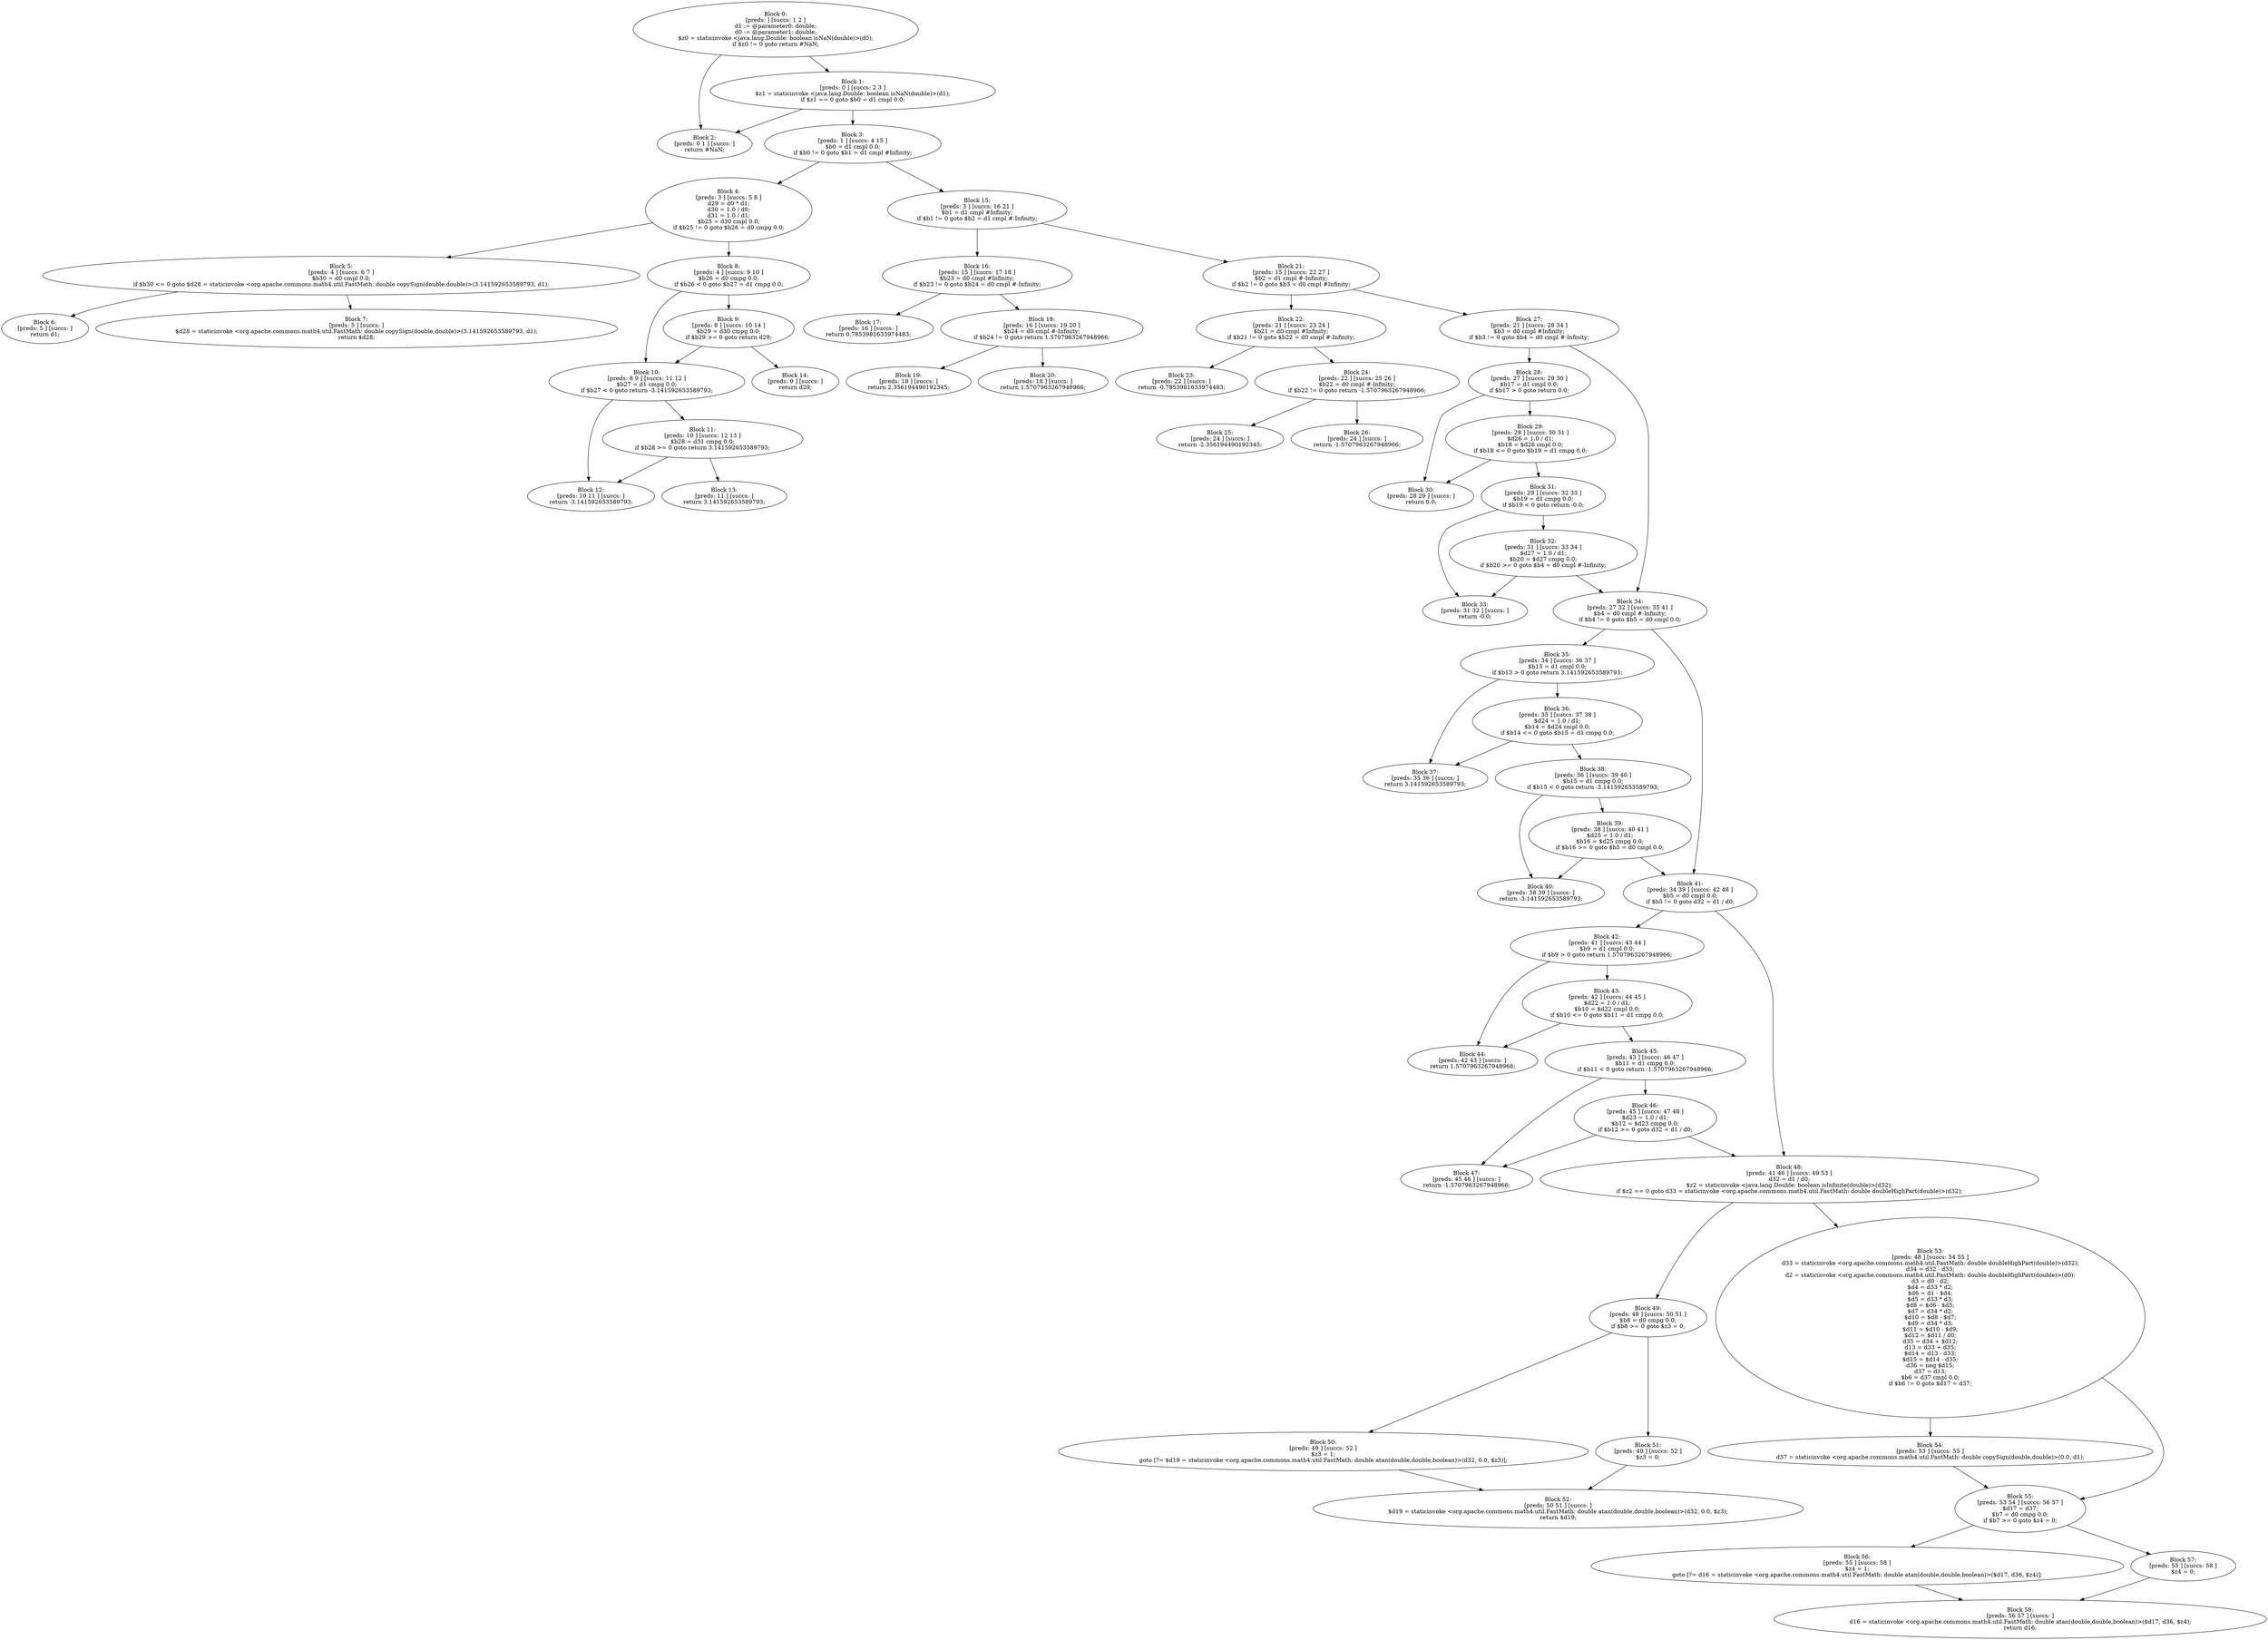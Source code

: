 digraph "unitGraph" {
    "Block 0:
[preds: ] [succs: 1 2 ]
d1 := @parameter0: double;
d0 := @parameter1: double;
$z0 = staticinvoke <java.lang.Double: boolean isNaN(double)>(d0);
if $z0 != 0 goto return #NaN;
"
    "Block 1:
[preds: 0 ] [succs: 2 3 ]
$z1 = staticinvoke <java.lang.Double: boolean isNaN(double)>(d1);
if $z1 == 0 goto $b0 = d1 cmpl 0.0;
"
    "Block 2:
[preds: 0 1 ] [succs: ]
return #NaN;
"
    "Block 3:
[preds: 1 ] [succs: 4 15 ]
$b0 = d1 cmpl 0.0;
if $b0 != 0 goto $b1 = d1 cmpl #Infinity;
"
    "Block 4:
[preds: 3 ] [succs: 5 8 ]
d29 = d0 * d1;
d30 = 1.0 / d0;
d31 = 1.0 / d1;
$b25 = d30 cmpl 0.0;
if $b25 != 0 goto $b26 = d0 cmpg 0.0;
"
    "Block 5:
[preds: 4 ] [succs: 6 7 ]
$b30 = d0 cmpl 0.0;
if $b30 <= 0 goto $d28 = staticinvoke <org.apache.commons.math4.util.FastMath: double copySign(double,double)>(3.141592653589793, d1);
"
    "Block 6:
[preds: 5 ] [succs: ]
return d1;
"
    "Block 7:
[preds: 5 ] [succs: ]
$d28 = staticinvoke <org.apache.commons.math4.util.FastMath: double copySign(double,double)>(3.141592653589793, d1);
return $d28;
"
    "Block 8:
[preds: 4 ] [succs: 9 10 ]
$b26 = d0 cmpg 0.0;
if $b26 < 0 goto $b27 = d1 cmpg 0.0;
"
    "Block 9:
[preds: 8 ] [succs: 10 14 ]
$b29 = d30 cmpg 0.0;
if $b29 >= 0 goto return d29;
"
    "Block 10:
[preds: 8 9 ] [succs: 11 12 ]
$b27 = d1 cmpg 0.0;
if $b27 < 0 goto return -3.141592653589793;
"
    "Block 11:
[preds: 10 ] [succs: 12 13 ]
$b28 = d31 cmpg 0.0;
if $b28 >= 0 goto return 3.141592653589793;
"
    "Block 12:
[preds: 10 11 ] [succs: ]
return -3.141592653589793;
"
    "Block 13:
[preds: 11 ] [succs: ]
return 3.141592653589793;
"
    "Block 14:
[preds: 9 ] [succs: ]
return d29;
"
    "Block 15:
[preds: 3 ] [succs: 16 21 ]
$b1 = d1 cmpl #Infinity;
if $b1 != 0 goto $b2 = d1 cmpl #-Infinity;
"
    "Block 16:
[preds: 15 ] [succs: 17 18 ]
$b23 = d0 cmpl #Infinity;
if $b23 != 0 goto $b24 = d0 cmpl #-Infinity;
"
    "Block 17:
[preds: 16 ] [succs: ]
return 0.7853981633974483;
"
    "Block 18:
[preds: 16 ] [succs: 19 20 ]
$b24 = d0 cmpl #-Infinity;
if $b24 != 0 goto return 1.5707963267948966;
"
    "Block 19:
[preds: 18 ] [succs: ]
return 2.356194490192345;
"
    "Block 20:
[preds: 18 ] [succs: ]
return 1.5707963267948966;
"
    "Block 21:
[preds: 15 ] [succs: 22 27 ]
$b2 = d1 cmpl #-Infinity;
if $b2 != 0 goto $b3 = d0 cmpl #Infinity;
"
    "Block 22:
[preds: 21 ] [succs: 23 24 ]
$b21 = d0 cmpl #Infinity;
if $b21 != 0 goto $b22 = d0 cmpl #-Infinity;
"
    "Block 23:
[preds: 22 ] [succs: ]
return -0.7853981633974483;
"
    "Block 24:
[preds: 22 ] [succs: 25 26 ]
$b22 = d0 cmpl #-Infinity;
if $b22 != 0 goto return -1.5707963267948966;
"
    "Block 25:
[preds: 24 ] [succs: ]
return -2.356194490192345;
"
    "Block 26:
[preds: 24 ] [succs: ]
return -1.5707963267948966;
"
    "Block 27:
[preds: 21 ] [succs: 28 34 ]
$b3 = d0 cmpl #Infinity;
if $b3 != 0 goto $b4 = d0 cmpl #-Infinity;
"
    "Block 28:
[preds: 27 ] [succs: 29 30 ]
$b17 = d1 cmpl 0.0;
if $b17 > 0 goto return 0.0;
"
    "Block 29:
[preds: 28 ] [succs: 30 31 ]
$d26 = 1.0 / d1;
$b18 = $d26 cmpl 0.0;
if $b18 <= 0 goto $b19 = d1 cmpg 0.0;
"
    "Block 30:
[preds: 28 29 ] [succs: ]
return 0.0;
"
    "Block 31:
[preds: 29 ] [succs: 32 33 ]
$b19 = d1 cmpg 0.0;
if $b19 < 0 goto return -0.0;
"
    "Block 32:
[preds: 31 ] [succs: 33 34 ]
$d27 = 1.0 / d1;
$b20 = $d27 cmpg 0.0;
if $b20 >= 0 goto $b4 = d0 cmpl #-Infinity;
"
    "Block 33:
[preds: 31 32 ] [succs: ]
return -0.0;
"
    "Block 34:
[preds: 27 32 ] [succs: 35 41 ]
$b4 = d0 cmpl #-Infinity;
if $b4 != 0 goto $b5 = d0 cmpl 0.0;
"
    "Block 35:
[preds: 34 ] [succs: 36 37 ]
$b13 = d1 cmpl 0.0;
if $b13 > 0 goto return 3.141592653589793;
"
    "Block 36:
[preds: 35 ] [succs: 37 38 ]
$d24 = 1.0 / d1;
$b14 = $d24 cmpl 0.0;
if $b14 <= 0 goto $b15 = d1 cmpg 0.0;
"
    "Block 37:
[preds: 35 36 ] [succs: ]
return 3.141592653589793;
"
    "Block 38:
[preds: 36 ] [succs: 39 40 ]
$b15 = d1 cmpg 0.0;
if $b15 < 0 goto return -3.141592653589793;
"
    "Block 39:
[preds: 38 ] [succs: 40 41 ]
$d25 = 1.0 / d1;
$b16 = $d25 cmpg 0.0;
if $b16 >= 0 goto $b5 = d0 cmpl 0.0;
"
    "Block 40:
[preds: 38 39 ] [succs: ]
return -3.141592653589793;
"
    "Block 41:
[preds: 34 39 ] [succs: 42 48 ]
$b5 = d0 cmpl 0.0;
if $b5 != 0 goto d32 = d1 / d0;
"
    "Block 42:
[preds: 41 ] [succs: 43 44 ]
$b9 = d1 cmpl 0.0;
if $b9 > 0 goto return 1.5707963267948966;
"
    "Block 43:
[preds: 42 ] [succs: 44 45 ]
$d22 = 1.0 / d1;
$b10 = $d22 cmpl 0.0;
if $b10 <= 0 goto $b11 = d1 cmpg 0.0;
"
    "Block 44:
[preds: 42 43 ] [succs: ]
return 1.5707963267948966;
"
    "Block 45:
[preds: 43 ] [succs: 46 47 ]
$b11 = d1 cmpg 0.0;
if $b11 < 0 goto return -1.5707963267948966;
"
    "Block 46:
[preds: 45 ] [succs: 47 48 ]
$d23 = 1.0 / d1;
$b12 = $d23 cmpg 0.0;
if $b12 >= 0 goto d32 = d1 / d0;
"
    "Block 47:
[preds: 45 46 ] [succs: ]
return -1.5707963267948966;
"
    "Block 48:
[preds: 41 46 ] [succs: 49 53 ]
d32 = d1 / d0;
$z2 = staticinvoke <java.lang.Double: boolean isInfinite(double)>(d32);
if $z2 == 0 goto d33 = staticinvoke <org.apache.commons.math4.util.FastMath: double doubleHighPart(double)>(d32);
"
    "Block 49:
[preds: 48 ] [succs: 50 51 ]
$b8 = d0 cmpg 0.0;
if $b8 >= 0 goto $z3 = 0;
"
    "Block 50:
[preds: 49 ] [succs: 52 ]
$z3 = 1;
goto [?= $d19 = staticinvoke <org.apache.commons.math4.util.FastMath: double atan(double,double,boolean)>(d32, 0.0, $z3)];
"
    "Block 51:
[preds: 49 ] [succs: 52 ]
$z3 = 0;
"
    "Block 52:
[preds: 50 51 ] [succs: ]
$d19 = staticinvoke <org.apache.commons.math4.util.FastMath: double atan(double,double,boolean)>(d32, 0.0, $z3);
return $d19;
"
    "Block 53:
[preds: 48 ] [succs: 54 55 ]
d33 = staticinvoke <org.apache.commons.math4.util.FastMath: double doubleHighPart(double)>(d32);
d34 = d32 - d33;
d2 = staticinvoke <org.apache.commons.math4.util.FastMath: double doubleHighPart(double)>(d0);
d3 = d0 - d2;
$d4 = d33 * d2;
$d6 = d1 - $d4;
$d5 = d33 * d3;
$d8 = $d6 - $d5;
$d7 = d34 * d2;
$d10 = $d8 - $d7;
$d9 = d34 * d3;
$d11 = $d10 - $d9;
$d12 = $d11 / d0;
d35 = d34 + $d12;
d13 = d33 + d35;
$d14 = d13 - d33;
$d15 = $d14 - d35;
d36 = neg $d15;
d37 = d13;
$b6 = d37 cmpl 0.0;
if $b6 != 0 goto $d17 = d37;
"
    "Block 54:
[preds: 53 ] [succs: 55 ]
d37 = staticinvoke <org.apache.commons.math4.util.FastMath: double copySign(double,double)>(0.0, d1);
"
    "Block 55:
[preds: 53 54 ] [succs: 56 57 ]
$d17 = d37;
$b7 = d0 cmpg 0.0;
if $b7 >= 0 goto $z4 = 0;
"
    "Block 56:
[preds: 55 ] [succs: 58 ]
$z4 = 1;
goto [?= d16 = staticinvoke <org.apache.commons.math4.util.FastMath: double atan(double,double,boolean)>($d17, d36, $z4)];
"
    "Block 57:
[preds: 55 ] [succs: 58 ]
$z4 = 0;
"
    "Block 58:
[preds: 56 57 ] [succs: ]
d16 = staticinvoke <org.apache.commons.math4.util.FastMath: double atan(double,double,boolean)>($d17, d36, $z4);
return d16;
"
    "Block 0:
[preds: ] [succs: 1 2 ]
d1 := @parameter0: double;
d0 := @parameter1: double;
$z0 = staticinvoke <java.lang.Double: boolean isNaN(double)>(d0);
if $z0 != 0 goto return #NaN;
"->"Block 1:
[preds: 0 ] [succs: 2 3 ]
$z1 = staticinvoke <java.lang.Double: boolean isNaN(double)>(d1);
if $z1 == 0 goto $b0 = d1 cmpl 0.0;
";
    "Block 0:
[preds: ] [succs: 1 2 ]
d1 := @parameter0: double;
d0 := @parameter1: double;
$z0 = staticinvoke <java.lang.Double: boolean isNaN(double)>(d0);
if $z0 != 0 goto return #NaN;
"->"Block 2:
[preds: 0 1 ] [succs: ]
return #NaN;
";
    "Block 1:
[preds: 0 ] [succs: 2 3 ]
$z1 = staticinvoke <java.lang.Double: boolean isNaN(double)>(d1);
if $z1 == 0 goto $b0 = d1 cmpl 0.0;
"->"Block 2:
[preds: 0 1 ] [succs: ]
return #NaN;
";
    "Block 1:
[preds: 0 ] [succs: 2 3 ]
$z1 = staticinvoke <java.lang.Double: boolean isNaN(double)>(d1);
if $z1 == 0 goto $b0 = d1 cmpl 0.0;
"->"Block 3:
[preds: 1 ] [succs: 4 15 ]
$b0 = d1 cmpl 0.0;
if $b0 != 0 goto $b1 = d1 cmpl #Infinity;
";
    "Block 3:
[preds: 1 ] [succs: 4 15 ]
$b0 = d1 cmpl 0.0;
if $b0 != 0 goto $b1 = d1 cmpl #Infinity;
"->"Block 4:
[preds: 3 ] [succs: 5 8 ]
d29 = d0 * d1;
d30 = 1.0 / d0;
d31 = 1.0 / d1;
$b25 = d30 cmpl 0.0;
if $b25 != 0 goto $b26 = d0 cmpg 0.0;
";
    "Block 3:
[preds: 1 ] [succs: 4 15 ]
$b0 = d1 cmpl 0.0;
if $b0 != 0 goto $b1 = d1 cmpl #Infinity;
"->"Block 15:
[preds: 3 ] [succs: 16 21 ]
$b1 = d1 cmpl #Infinity;
if $b1 != 0 goto $b2 = d1 cmpl #-Infinity;
";
    "Block 4:
[preds: 3 ] [succs: 5 8 ]
d29 = d0 * d1;
d30 = 1.0 / d0;
d31 = 1.0 / d1;
$b25 = d30 cmpl 0.0;
if $b25 != 0 goto $b26 = d0 cmpg 0.0;
"->"Block 5:
[preds: 4 ] [succs: 6 7 ]
$b30 = d0 cmpl 0.0;
if $b30 <= 0 goto $d28 = staticinvoke <org.apache.commons.math4.util.FastMath: double copySign(double,double)>(3.141592653589793, d1);
";
    "Block 4:
[preds: 3 ] [succs: 5 8 ]
d29 = d0 * d1;
d30 = 1.0 / d0;
d31 = 1.0 / d1;
$b25 = d30 cmpl 0.0;
if $b25 != 0 goto $b26 = d0 cmpg 0.0;
"->"Block 8:
[preds: 4 ] [succs: 9 10 ]
$b26 = d0 cmpg 0.0;
if $b26 < 0 goto $b27 = d1 cmpg 0.0;
";
    "Block 5:
[preds: 4 ] [succs: 6 7 ]
$b30 = d0 cmpl 0.0;
if $b30 <= 0 goto $d28 = staticinvoke <org.apache.commons.math4.util.FastMath: double copySign(double,double)>(3.141592653589793, d1);
"->"Block 6:
[preds: 5 ] [succs: ]
return d1;
";
    "Block 5:
[preds: 4 ] [succs: 6 7 ]
$b30 = d0 cmpl 0.0;
if $b30 <= 0 goto $d28 = staticinvoke <org.apache.commons.math4.util.FastMath: double copySign(double,double)>(3.141592653589793, d1);
"->"Block 7:
[preds: 5 ] [succs: ]
$d28 = staticinvoke <org.apache.commons.math4.util.FastMath: double copySign(double,double)>(3.141592653589793, d1);
return $d28;
";
    "Block 8:
[preds: 4 ] [succs: 9 10 ]
$b26 = d0 cmpg 0.0;
if $b26 < 0 goto $b27 = d1 cmpg 0.0;
"->"Block 9:
[preds: 8 ] [succs: 10 14 ]
$b29 = d30 cmpg 0.0;
if $b29 >= 0 goto return d29;
";
    "Block 8:
[preds: 4 ] [succs: 9 10 ]
$b26 = d0 cmpg 0.0;
if $b26 < 0 goto $b27 = d1 cmpg 0.0;
"->"Block 10:
[preds: 8 9 ] [succs: 11 12 ]
$b27 = d1 cmpg 0.0;
if $b27 < 0 goto return -3.141592653589793;
";
    "Block 9:
[preds: 8 ] [succs: 10 14 ]
$b29 = d30 cmpg 0.0;
if $b29 >= 0 goto return d29;
"->"Block 10:
[preds: 8 9 ] [succs: 11 12 ]
$b27 = d1 cmpg 0.0;
if $b27 < 0 goto return -3.141592653589793;
";
    "Block 9:
[preds: 8 ] [succs: 10 14 ]
$b29 = d30 cmpg 0.0;
if $b29 >= 0 goto return d29;
"->"Block 14:
[preds: 9 ] [succs: ]
return d29;
";
    "Block 10:
[preds: 8 9 ] [succs: 11 12 ]
$b27 = d1 cmpg 0.0;
if $b27 < 0 goto return -3.141592653589793;
"->"Block 11:
[preds: 10 ] [succs: 12 13 ]
$b28 = d31 cmpg 0.0;
if $b28 >= 0 goto return 3.141592653589793;
";
    "Block 10:
[preds: 8 9 ] [succs: 11 12 ]
$b27 = d1 cmpg 0.0;
if $b27 < 0 goto return -3.141592653589793;
"->"Block 12:
[preds: 10 11 ] [succs: ]
return -3.141592653589793;
";
    "Block 11:
[preds: 10 ] [succs: 12 13 ]
$b28 = d31 cmpg 0.0;
if $b28 >= 0 goto return 3.141592653589793;
"->"Block 12:
[preds: 10 11 ] [succs: ]
return -3.141592653589793;
";
    "Block 11:
[preds: 10 ] [succs: 12 13 ]
$b28 = d31 cmpg 0.0;
if $b28 >= 0 goto return 3.141592653589793;
"->"Block 13:
[preds: 11 ] [succs: ]
return 3.141592653589793;
";
    "Block 15:
[preds: 3 ] [succs: 16 21 ]
$b1 = d1 cmpl #Infinity;
if $b1 != 0 goto $b2 = d1 cmpl #-Infinity;
"->"Block 16:
[preds: 15 ] [succs: 17 18 ]
$b23 = d0 cmpl #Infinity;
if $b23 != 0 goto $b24 = d0 cmpl #-Infinity;
";
    "Block 15:
[preds: 3 ] [succs: 16 21 ]
$b1 = d1 cmpl #Infinity;
if $b1 != 0 goto $b2 = d1 cmpl #-Infinity;
"->"Block 21:
[preds: 15 ] [succs: 22 27 ]
$b2 = d1 cmpl #-Infinity;
if $b2 != 0 goto $b3 = d0 cmpl #Infinity;
";
    "Block 16:
[preds: 15 ] [succs: 17 18 ]
$b23 = d0 cmpl #Infinity;
if $b23 != 0 goto $b24 = d0 cmpl #-Infinity;
"->"Block 17:
[preds: 16 ] [succs: ]
return 0.7853981633974483;
";
    "Block 16:
[preds: 15 ] [succs: 17 18 ]
$b23 = d0 cmpl #Infinity;
if $b23 != 0 goto $b24 = d0 cmpl #-Infinity;
"->"Block 18:
[preds: 16 ] [succs: 19 20 ]
$b24 = d0 cmpl #-Infinity;
if $b24 != 0 goto return 1.5707963267948966;
";
    "Block 18:
[preds: 16 ] [succs: 19 20 ]
$b24 = d0 cmpl #-Infinity;
if $b24 != 0 goto return 1.5707963267948966;
"->"Block 19:
[preds: 18 ] [succs: ]
return 2.356194490192345;
";
    "Block 18:
[preds: 16 ] [succs: 19 20 ]
$b24 = d0 cmpl #-Infinity;
if $b24 != 0 goto return 1.5707963267948966;
"->"Block 20:
[preds: 18 ] [succs: ]
return 1.5707963267948966;
";
    "Block 21:
[preds: 15 ] [succs: 22 27 ]
$b2 = d1 cmpl #-Infinity;
if $b2 != 0 goto $b3 = d0 cmpl #Infinity;
"->"Block 22:
[preds: 21 ] [succs: 23 24 ]
$b21 = d0 cmpl #Infinity;
if $b21 != 0 goto $b22 = d0 cmpl #-Infinity;
";
    "Block 21:
[preds: 15 ] [succs: 22 27 ]
$b2 = d1 cmpl #-Infinity;
if $b2 != 0 goto $b3 = d0 cmpl #Infinity;
"->"Block 27:
[preds: 21 ] [succs: 28 34 ]
$b3 = d0 cmpl #Infinity;
if $b3 != 0 goto $b4 = d0 cmpl #-Infinity;
";
    "Block 22:
[preds: 21 ] [succs: 23 24 ]
$b21 = d0 cmpl #Infinity;
if $b21 != 0 goto $b22 = d0 cmpl #-Infinity;
"->"Block 23:
[preds: 22 ] [succs: ]
return -0.7853981633974483;
";
    "Block 22:
[preds: 21 ] [succs: 23 24 ]
$b21 = d0 cmpl #Infinity;
if $b21 != 0 goto $b22 = d0 cmpl #-Infinity;
"->"Block 24:
[preds: 22 ] [succs: 25 26 ]
$b22 = d0 cmpl #-Infinity;
if $b22 != 0 goto return -1.5707963267948966;
";
    "Block 24:
[preds: 22 ] [succs: 25 26 ]
$b22 = d0 cmpl #-Infinity;
if $b22 != 0 goto return -1.5707963267948966;
"->"Block 25:
[preds: 24 ] [succs: ]
return -2.356194490192345;
";
    "Block 24:
[preds: 22 ] [succs: 25 26 ]
$b22 = d0 cmpl #-Infinity;
if $b22 != 0 goto return -1.5707963267948966;
"->"Block 26:
[preds: 24 ] [succs: ]
return -1.5707963267948966;
";
    "Block 27:
[preds: 21 ] [succs: 28 34 ]
$b3 = d0 cmpl #Infinity;
if $b3 != 0 goto $b4 = d0 cmpl #-Infinity;
"->"Block 28:
[preds: 27 ] [succs: 29 30 ]
$b17 = d1 cmpl 0.0;
if $b17 > 0 goto return 0.0;
";
    "Block 27:
[preds: 21 ] [succs: 28 34 ]
$b3 = d0 cmpl #Infinity;
if $b3 != 0 goto $b4 = d0 cmpl #-Infinity;
"->"Block 34:
[preds: 27 32 ] [succs: 35 41 ]
$b4 = d0 cmpl #-Infinity;
if $b4 != 0 goto $b5 = d0 cmpl 0.0;
";
    "Block 28:
[preds: 27 ] [succs: 29 30 ]
$b17 = d1 cmpl 0.0;
if $b17 > 0 goto return 0.0;
"->"Block 29:
[preds: 28 ] [succs: 30 31 ]
$d26 = 1.0 / d1;
$b18 = $d26 cmpl 0.0;
if $b18 <= 0 goto $b19 = d1 cmpg 0.0;
";
    "Block 28:
[preds: 27 ] [succs: 29 30 ]
$b17 = d1 cmpl 0.0;
if $b17 > 0 goto return 0.0;
"->"Block 30:
[preds: 28 29 ] [succs: ]
return 0.0;
";
    "Block 29:
[preds: 28 ] [succs: 30 31 ]
$d26 = 1.0 / d1;
$b18 = $d26 cmpl 0.0;
if $b18 <= 0 goto $b19 = d1 cmpg 0.0;
"->"Block 30:
[preds: 28 29 ] [succs: ]
return 0.0;
";
    "Block 29:
[preds: 28 ] [succs: 30 31 ]
$d26 = 1.0 / d1;
$b18 = $d26 cmpl 0.0;
if $b18 <= 0 goto $b19 = d1 cmpg 0.0;
"->"Block 31:
[preds: 29 ] [succs: 32 33 ]
$b19 = d1 cmpg 0.0;
if $b19 < 0 goto return -0.0;
";
    "Block 31:
[preds: 29 ] [succs: 32 33 ]
$b19 = d1 cmpg 0.0;
if $b19 < 0 goto return -0.0;
"->"Block 32:
[preds: 31 ] [succs: 33 34 ]
$d27 = 1.0 / d1;
$b20 = $d27 cmpg 0.0;
if $b20 >= 0 goto $b4 = d0 cmpl #-Infinity;
";
    "Block 31:
[preds: 29 ] [succs: 32 33 ]
$b19 = d1 cmpg 0.0;
if $b19 < 0 goto return -0.0;
"->"Block 33:
[preds: 31 32 ] [succs: ]
return -0.0;
";
    "Block 32:
[preds: 31 ] [succs: 33 34 ]
$d27 = 1.0 / d1;
$b20 = $d27 cmpg 0.0;
if $b20 >= 0 goto $b4 = d0 cmpl #-Infinity;
"->"Block 33:
[preds: 31 32 ] [succs: ]
return -0.0;
";
    "Block 32:
[preds: 31 ] [succs: 33 34 ]
$d27 = 1.0 / d1;
$b20 = $d27 cmpg 0.0;
if $b20 >= 0 goto $b4 = d0 cmpl #-Infinity;
"->"Block 34:
[preds: 27 32 ] [succs: 35 41 ]
$b4 = d0 cmpl #-Infinity;
if $b4 != 0 goto $b5 = d0 cmpl 0.0;
";
    "Block 34:
[preds: 27 32 ] [succs: 35 41 ]
$b4 = d0 cmpl #-Infinity;
if $b4 != 0 goto $b5 = d0 cmpl 0.0;
"->"Block 35:
[preds: 34 ] [succs: 36 37 ]
$b13 = d1 cmpl 0.0;
if $b13 > 0 goto return 3.141592653589793;
";
    "Block 34:
[preds: 27 32 ] [succs: 35 41 ]
$b4 = d0 cmpl #-Infinity;
if $b4 != 0 goto $b5 = d0 cmpl 0.0;
"->"Block 41:
[preds: 34 39 ] [succs: 42 48 ]
$b5 = d0 cmpl 0.0;
if $b5 != 0 goto d32 = d1 / d0;
";
    "Block 35:
[preds: 34 ] [succs: 36 37 ]
$b13 = d1 cmpl 0.0;
if $b13 > 0 goto return 3.141592653589793;
"->"Block 36:
[preds: 35 ] [succs: 37 38 ]
$d24 = 1.0 / d1;
$b14 = $d24 cmpl 0.0;
if $b14 <= 0 goto $b15 = d1 cmpg 0.0;
";
    "Block 35:
[preds: 34 ] [succs: 36 37 ]
$b13 = d1 cmpl 0.0;
if $b13 > 0 goto return 3.141592653589793;
"->"Block 37:
[preds: 35 36 ] [succs: ]
return 3.141592653589793;
";
    "Block 36:
[preds: 35 ] [succs: 37 38 ]
$d24 = 1.0 / d1;
$b14 = $d24 cmpl 0.0;
if $b14 <= 0 goto $b15 = d1 cmpg 0.0;
"->"Block 37:
[preds: 35 36 ] [succs: ]
return 3.141592653589793;
";
    "Block 36:
[preds: 35 ] [succs: 37 38 ]
$d24 = 1.0 / d1;
$b14 = $d24 cmpl 0.0;
if $b14 <= 0 goto $b15 = d1 cmpg 0.0;
"->"Block 38:
[preds: 36 ] [succs: 39 40 ]
$b15 = d1 cmpg 0.0;
if $b15 < 0 goto return -3.141592653589793;
";
    "Block 38:
[preds: 36 ] [succs: 39 40 ]
$b15 = d1 cmpg 0.0;
if $b15 < 0 goto return -3.141592653589793;
"->"Block 39:
[preds: 38 ] [succs: 40 41 ]
$d25 = 1.0 / d1;
$b16 = $d25 cmpg 0.0;
if $b16 >= 0 goto $b5 = d0 cmpl 0.0;
";
    "Block 38:
[preds: 36 ] [succs: 39 40 ]
$b15 = d1 cmpg 0.0;
if $b15 < 0 goto return -3.141592653589793;
"->"Block 40:
[preds: 38 39 ] [succs: ]
return -3.141592653589793;
";
    "Block 39:
[preds: 38 ] [succs: 40 41 ]
$d25 = 1.0 / d1;
$b16 = $d25 cmpg 0.0;
if $b16 >= 0 goto $b5 = d0 cmpl 0.0;
"->"Block 40:
[preds: 38 39 ] [succs: ]
return -3.141592653589793;
";
    "Block 39:
[preds: 38 ] [succs: 40 41 ]
$d25 = 1.0 / d1;
$b16 = $d25 cmpg 0.0;
if $b16 >= 0 goto $b5 = d0 cmpl 0.0;
"->"Block 41:
[preds: 34 39 ] [succs: 42 48 ]
$b5 = d0 cmpl 0.0;
if $b5 != 0 goto d32 = d1 / d0;
";
    "Block 41:
[preds: 34 39 ] [succs: 42 48 ]
$b5 = d0 cmpl 0.0;
if $b5 != 0 goto d32 = d1 / d0;
"->"Block 42:
[preds: 41 ] [succs: 43 44 ]
$b9 = d1 cmpl 0.0;
if $b9 > 0 goto return 1.5707963267948966;
";
    "Block 41:
[preds: 34 39 ] [succs: 42 48 ]
$b5 = d0 cmpl 0.0;
if $b5 != 0 goto d32 = d1 / d0;
"->"Block 48:
[preds: 41 46 ] [succs: 49 53 ]
d32 = d1 / d0;
$z2 = staticinvoke <java.lang.Double: boolean isInfinite(double)>(d32);
if $z2 == 0 goto d33 = staticinvoke <org.apache.commons.math4.util.FastMath: double doubleHighPart(double)>(d32);
";
    "Block 42:
[preds: 41 ] [succs: 43 44 ]
$b9 = d1 cmpl 0.0;
if $b9 > 0 goto return 1.5707963267948966;
"->"Block 43:
[preds: 42 ] [succs: 44 45 ]
$d22 = 1.0 / d1;
$b10 = $d22 cmpl 0.0;
if $b10 <= 0 goto $b11 = d1 cmpg 0.0;
";
    "Block 42:
[preds: 41 ] [succs: 43 44 ]
$b9 = d1 cmpl 0.0;
if $b9 > 0 goto return 1.5707963267948966;
"->"Block 44:
[preds: 42 43 ] [succs: ]
return 1.5707963267948966;
";
    "Block 43:
[preds: 42 ] [succs: 44 45 ]
$d22 = 1.0 / d1;
$b10 = $d22 cmpl 0.0;
if $b10 <= 0 goto $b11 = d1 cmpg 0.0;
"->"Block 44:
[preds: 42 43 ] [succs: ]
return 1.5707963267948966;
";
    "Block 43:
[preds: 42 ] [succs: 44 45 ]
$d22 = 1.0 / d1;
$b10 = $d22 cmpl 0.0;
if $b10 <= 0 goto $b11 = d1 cmpg 0.0;
"->"Block 45:
[preds: 43 ] [succs: 46 47 ]
$b11 = d1 cmpg 0.0;
if $b11 < 0 goto return -1.5707963267948966;
";
    "Block 45:
[preds: 43 ] [succs: 46 47 ]
$b11 = d1 cmpg 0.0;
if $b11 < 0 goto return -1.5707963267948966;
"->"Block 46:
[preds: 45 ] [succs: 47 48 ]
$d23 = 1.0 / d1;
$b12 = $d23 cmpg 0.0;
if $b12 >= 0 goto d32 = d1 / d0;
";
    "Block 45:
[preds: 43 ] [succs: 46 47 ]
$b11 = d1 cmpg 0.0;
if $b11 < 0 goto return -1.5707963267948966;
"->"Block 47:
[preds: 45 46 ] [succs: ]
return -1.5707963267948966;
";
    "Block 46:
[preds: 45 ] [succs: 47 48 ]
$d23 = 1.0 / d1;
$b12 = $d23 cmpg 0.0;
if $b12 >= 0 goto d32 = d1 / d0;
"->"Block 47:
[preds: 45 46 ] [succs: ]
return -1.5707963267948966;
";
    "Block 46:
[preds: 45 ] [succs: 47 48 ]
$d23 = 1.0 / d1;
$b12 = $d23 cmpg 0.0;
if $b12 >= 0 goto d32 = d1 / d0;
"->"Block 48:
[preds: 41 46 ] [succs: 49 53 ]
d32 = d1 / d0;
$z2 = staticinvoke <java.lang.Double: boolean isInfinite(double)>(d32);
if $z2 == 0 goto d33 = staticinvoke <org.apache.commons.math4.util.FastMath: double doubleHighPart(double)>(d32);
";
    "Block 48:
[preds: 41 46 ] [succs: 49 53 ]
d32 = d1 / d0;
$z2 = staticinvoke <java.lang.Double: boolean isInfinite(double)>(d32);
if $z2 == 0 goto d33 = staticinvoke <org.apache.commons.math4.util.FastMath: double doubleHighPart(double)>(d32);
"->"Block 49:
[preds: 48 ] [succs: 50 51 ]
$b8 = d0 cmpg 0.0;
if $b8 >= 0 goto $z3 = 0;
";
    "Block 48:
[preds: 41 46 ] [succs: 49 53 ]
d32 = d1 / d0;
$z2 = staticinvoke <java.lang.Double: boolean isInfinite(double)>(d32);
if $z2 == 0 goto d33 = staticinvoke <org.apache.commons.math4.util.FastMath: double doubleHighPart(double)>(d32);
"->"Block 53:
[preds: 48 ] [succs: 54 55 ]
d33 = staticinvoke <org.apache.commons.math4.util.FastMath: double doubleHighPart(double)>(d32);
d34 = d32 - d33;
d2 = staticinvoke <org.apache.commons.math4.util.FastMath: double doubleHighPart(double)>(d0);
d3 = d0 - d2;
$d4 = d33 * d2;
$d6 = d1 - $d4;
$d5 = d33 * d3;
$d8 = $d6 - $d5;
$d7 = d34 * d2;
$d10 = $d8 - $d7;
$d9 = d34 * d3;
$d11 = $d10 - $d9;
$d12 = $d11 / d0;
d35 = d34 + $d12;
d13 = d33 + d35;
$d14 = d13 - d33;
$d15 = $d14 - d35;
d36 = neg $d15;
d37 = d13;
$b6 = d37 cmpl 0.0;
if $b6 != 0 goto $d17 = d37;
";
    "Block 49:
[preds: 48 ] [succs: 50 51 ]
$b8 = d0 cmpg 0.0;
if $b8 >= 0 goto $z3 = 0;
"->"Block 50:
[preds: 49 ] [succs: 52 ]
$z3 = 1;
goto [?= $d19 = staticinvoke <org.apache.commons.math4.util.FastMath: double atan(double,double,boolean)>(d32, 0.0, $z3)];
";
    "Block 49:
[preds: 48 ] [succs: 50 51 ]
$b8 = d0 cmpg 0.0;
if $b8 >= 0 goto $z3 = 0;
"->"Block 51:
[preds: 49 ] [succs: 52 ]
$z3 = 0;
";
    "Block 50:
[preds: 49 ] [succs: 52 ]
$z3 = 1;
goto [?= $d19 = staticinvoke <org.apache.commons.math4.util.FastMath: double atan(double,double,boolean)>(d32, 0.0, $z3)];
"->"Block 52:
[preds: 50 51 ] [succs: ]
$d19 = staticinvoke <org.apache.commons.math4.util.FastMath: double atan(double,double,boolean)>(d32, 0.0, $z3);
return $d19;
";
    "Block 51:
[preds: 49 ] [succs: 52 ]
$z3 = 0;
"->"Block 52:
[preds: 50 51 ] [succs: ]
$d19 = staticinvoke <org.apache.commons.math4.util.FastMath: double atan(double,double,boolean)>(d32, 0.0, $z3);
return $d19;
";
    "Block 53:
[preds: 48 ] [succs: 54 55 ]
d33 = staticinvoke <org.apache.commons.math4.util.FastMath: double doubleHighPart(double)>(d32);
d34 = d32 - d33;
d2 = staticinvoke <org.apache.commons.math4.util.FastMath: double doubleHighPart(double)>(d0);
d3 = d0 - d2;
$d4 = d33 * d2;
$d6 = d1 - $d4;
$d5 = d33 * d3;
$d8 = $d6 - $d5;
$d7 = d34 * d2;
$d10 = $d8 - $d7;
$d9 = d34 * d3;
$d11 = $d10 - $d9;
$d12 = $d11 / d0;
d35 = d34 + $d12;
d13 = d33 + d35;
$d14 = d13 - d33;
$d15 = $d14 - d35;
d36 = neg $d15;
d37 = d13;
$b6 = d37 cmpl 0.0;
if $b6 != 0 goto $d17 = d37;
"->"Block 54:
[preds: 53 ] [succs: 55 ]
d37 = staticinvoke <org.apache.commons.math4.util.FastMath: double copySign(double,double)>(0.0, d1);
";
    "Block 53:
[preds: 48 ] [succs: 54 55 ]
d33 = staticinvoke <org.apache.commons.math4.util.FastMath: double doubleHighPart(double)>(d32);
d34 = d32 - d33;
d2 = staticinvoke <org.apache.commons.math4.util.FastMath: double doubleHighPart(double)>(d0);
d3 = d0 - d2;
$d4 = d33 * d2;
$d6 = d1 - $d4;
$d5 = d33 * d3;
$d8 = $d6 - $d5;
$d7 = d34 * d2;
$d10 = $d8 - $d7;
$d9 = d34 * d3;
$d11 = $d10 - $d9;
$d12 = $d11 / d0;
d35 = d34 + $d12;
d13 = d33 + d35;
$d14 = d13 - d33;
$d15 = $d14 - d35;
d36 = neg $d15;
d37 = d13;
$b6 = d37 cmpl 0.0;
if $b6 != 0 goto $d17 = d37;
"->"Block 55:
[preds: 53 54 ] [succs: 56 57 ]
$d17 = d37;
$b7 = d0 cmpg 0.0;
if $b7 >= 0 goto $z4 = 0;
";
    "Block 54:
[preds: 53 ] [succs: 55 ]
d37 = staticinvoke <org.apache.commons.math4.util.FastMath: double copySign(double,double)>(0.0, d1);
"->"Block 55:
[preds: 53 54 ] [succs: 56 57 ]
$d17 = d37;
$b7 = d0 cmpg 0.0;
if $b7 >= 0 goto $z4 = 0;
";
    "Block 55:
[preds: 53 54 ] [succs: 56 57 ]
$d17 = d37;
$b7 = d0 cmpg 0.0;
if $b7 >= 0 goto $z4 = 0;
"->"Block 56:
[preds: 55 ] [succs: 58 ]
$z4 = 1;
goto [?= d16 = staticinvoke <org.apache.commons.math4.util.FastMath: double atan(double,double,boolean)>($d17, d36, $z4)];
";
    "Block 55:
[preds: 53 54 ] [succs: 56 57 ]
$d17 = d37;
$b7 = d0 cmpg 0.0;
if $b7 >= 0 goto $z4 = 0;
"->"Block 57:
[preds: 55 ] [succs: 58 ]
$z4 = 0;
";
    "Block 56:
[preds: 55 ] [succs: 58 ]
$z4 = 1;
goto [?= d16 = staticinvoke <org.apache.commons.math4.util.FastMath: double atan(double,double,boolean)>($d17, d36, $z4)];
"->"Block 58:
[preds: 56 57 ] [succs: ]
d16 = staticinvoke <org.apache.commons.math4.util.FastMath: double atan(double,double,boolean)>($d17, d36, $z4);
return d16;
";
    "Block 57:
[preds: 55 ] [succs: 58 ]
$z4 = 0;
"->"Block 58:
[preds: 56 57 ] [succs: ]
d16 = staticinvoke <org.apache.commons.math4.util.FastMath: double atan(double,double,boolean)>($d17, d36, $z4);
return d16;
";
}

